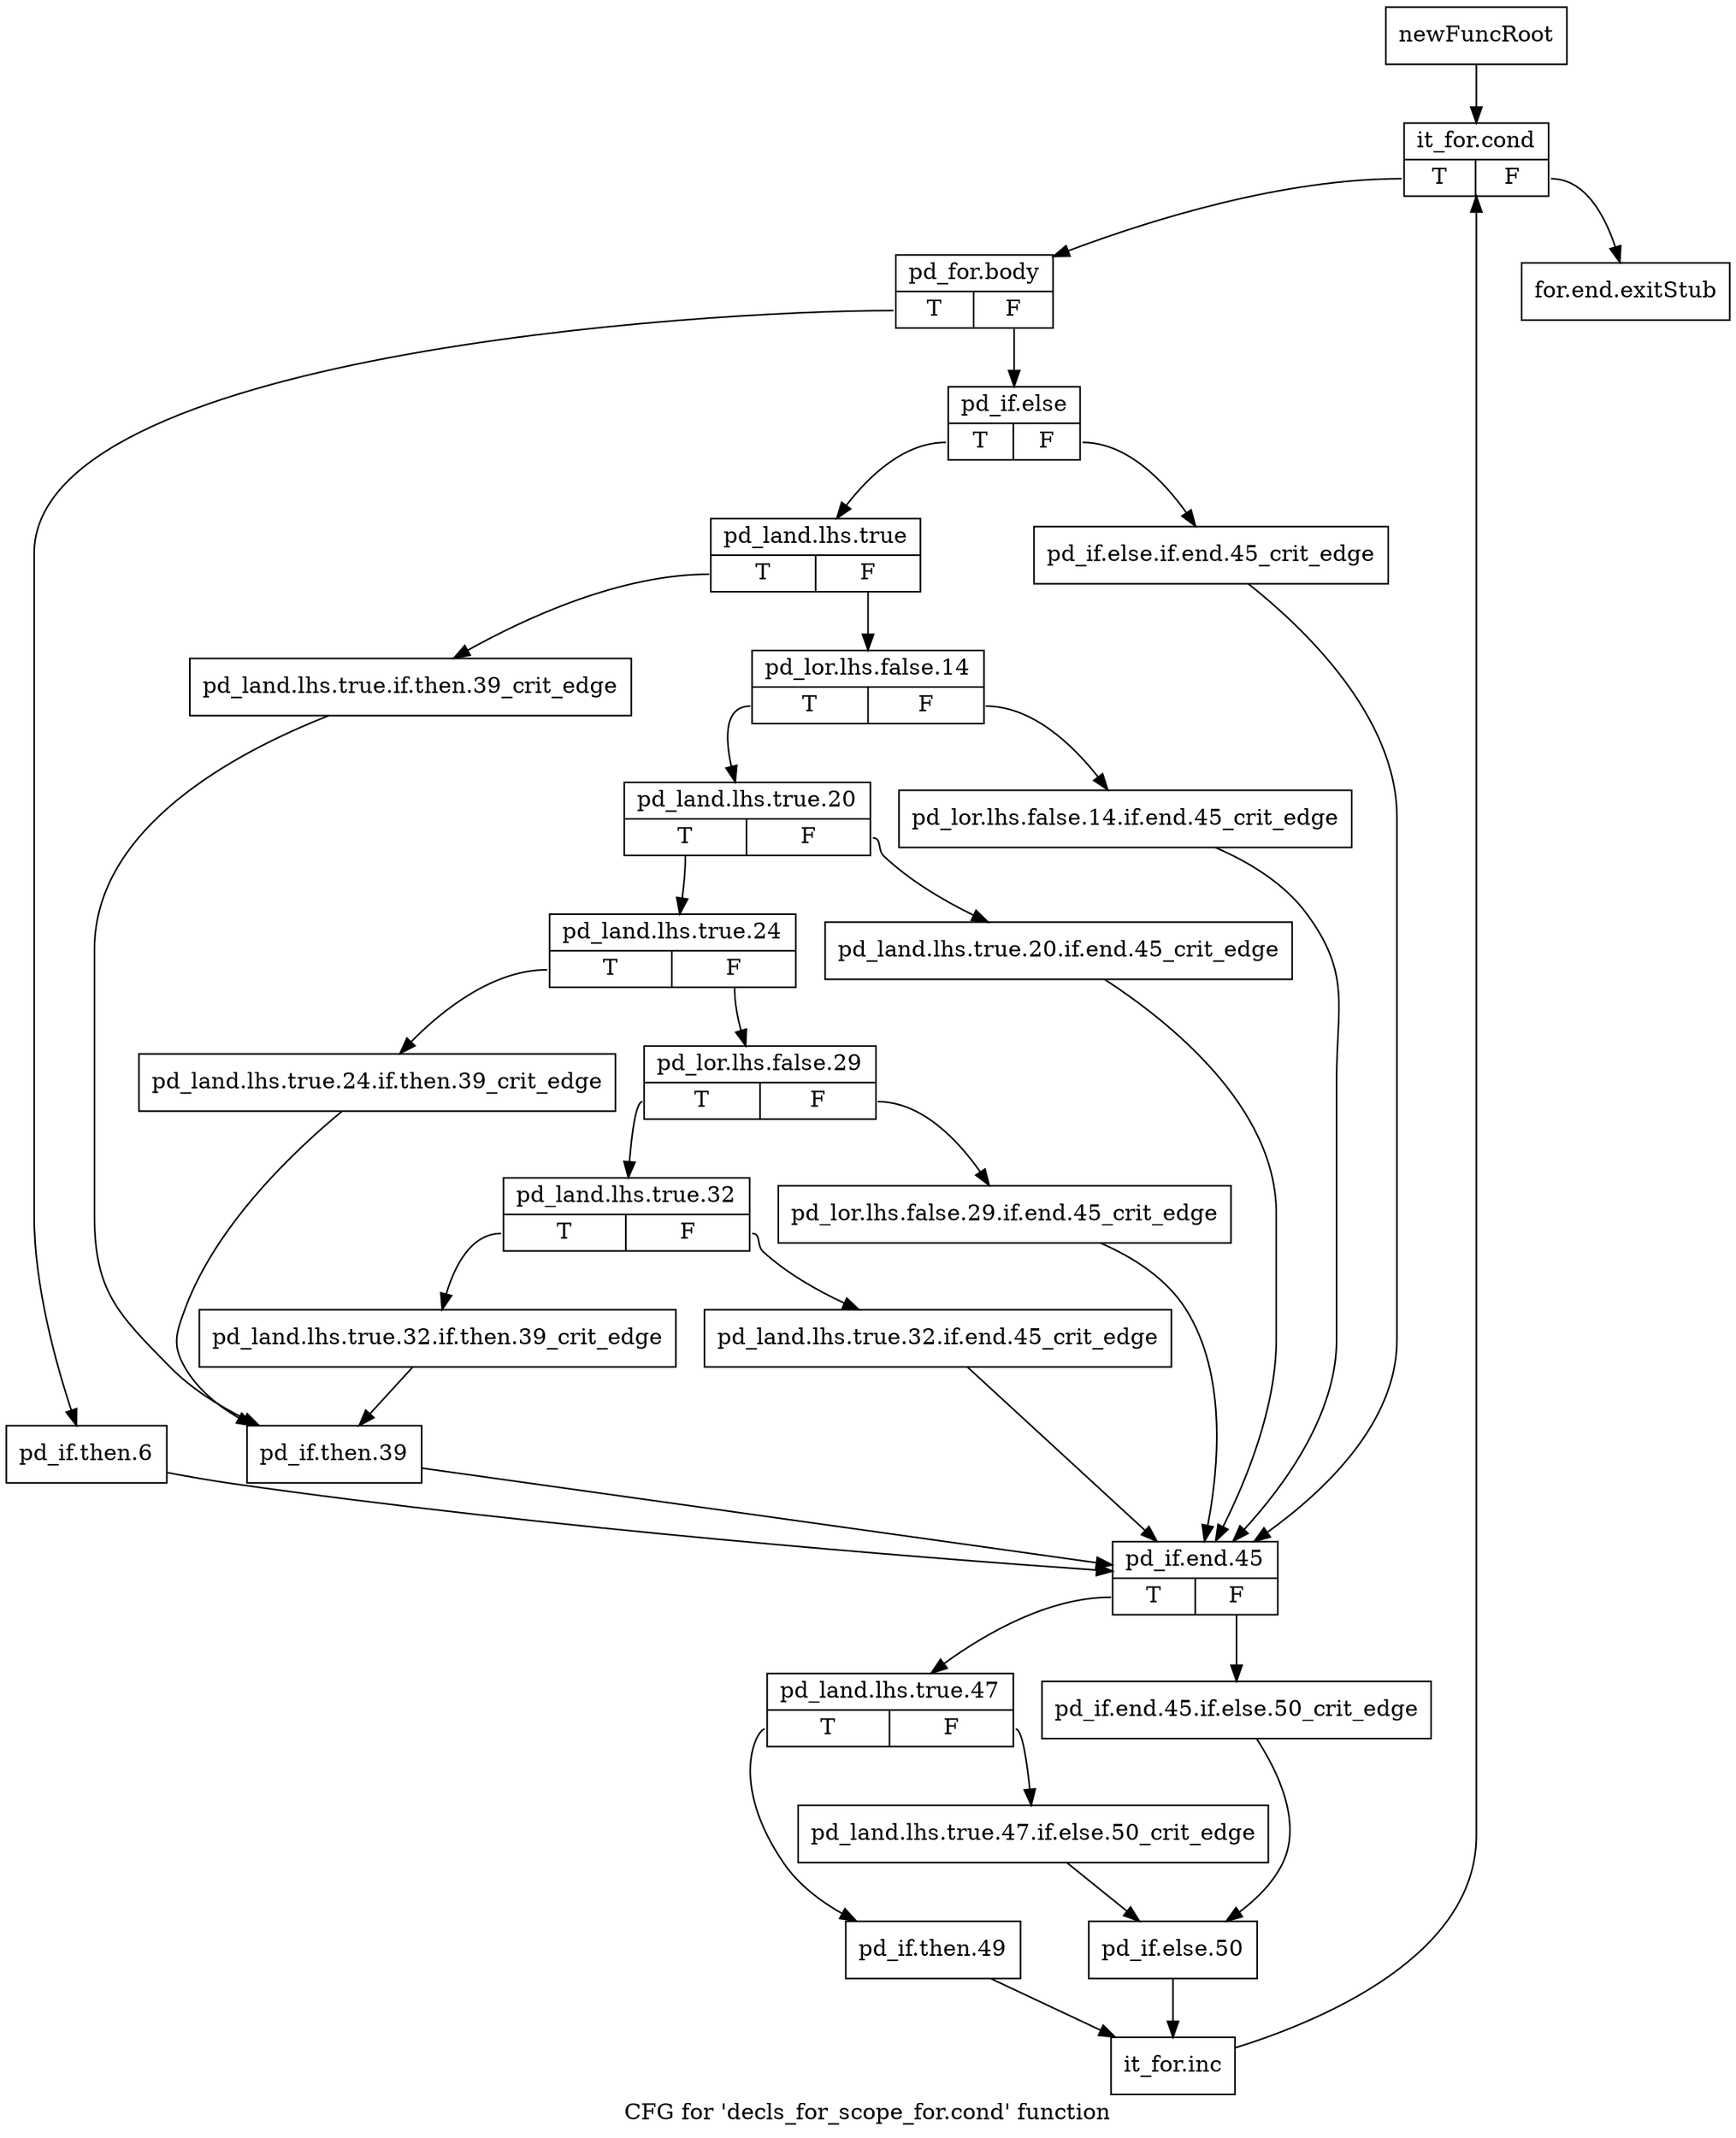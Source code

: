 digraph "CFG for 'decls_for_scope_for.cond' function" {
	label="CFG for 'decls_for_scope_for.cond' function";

	Node0xabdf470 [shape=record,label="{newFuncRoot}"];
	Node0xabdf470 -> Node0xabdf510;
	Node0xabdf4c0 [shape=record,label="{for.end.exitStub}"];
	Node0xabdf510 [shape=record,label="{it_for.cond|{<s0>T|<s1>F}}"];
	Node0xabdf510:s0 -> Node0xabdf560;
	Node0xabdf510:s1 -> Node0xabdf4c0;
	Node0xabdf560 [shape=record,label="{pd_for.body|{<s0>T|<s1>F}}"];
	Node0xabdf560:s0 -> Node0xabdfab0;
	Node0xabdf560:s1 -> Node0xabdf5b0;
	Node0xabdf5b0 [shape=record,label="{pd_if.else|{<s0>T|<s1>F}}"];
	Node0xabdf5b0:s0 -> Node0xabdf650;
	Node0xabdf5b0:s1 -> Node0xabdf600;
	Node0xabdf600 [shape=record,label="{pd_if.else.if.end.45_crit_edge}"];
	Node0xabdf600 -> Node0xabdfb00;
	Node0xabdf650 [shape=record,label="{pd_land.lhs.true|{<s0>T|<s1>F}}"];
	Node0xabdf650:s0 -> Node0xabdfa10;
	Node0xabdf650:s1 -> Node0xabdf6a0;
	Node0xabdf6a0 [shape=record,label="{pd_lor.lhs.false.14|{<s0>T|<s1>F}}"];
	Node0xabdf6a0:s0 -> Node0xabdf740;
	Node0xabdf6a0:s1 -> Node0xabdf6f0;
	Node0xabdf6f0 [shape=record,label="{pd_lor.lhs.false.14.if.end.45_crit_edge}"];
	Node0xabdf6f0 -> Node0xabdfb00;
	Node0xabdf740 [shape=record,label="{pd_land.lhs.true.20|{<s0>T|<s1>F}}"];
	Node0xabdf740:s0 -> Node0xabdf7e0;
	Node0xabdf740:s1 -> Node0xabdf790;
	Node0xabdf790 [shape=record,label="{pd_land.lhs.true.20.if.end.45_crit_edge}"];
	Node0xabdf790 -> Node0xabdfb00;
	Node0xabdf7e0 [shape=record,label="{pd_land.lhs.true.24|{<s0>T|<s1>F}}"];
	Node0xabdf7e0:s0 -> Node0xabdf9c0;
	Node0xabdf7e0:s1 -> Node0xabdf830;
	Node0xabdf830 [shape=record,label="{pd_lor.lhs.false.29|{<s0>T|<s1>F}}"];
	Node0xabdf830:s0 -> Node0xabdf8d0;
	Node0xabdf830:s1 -> Node0xabdf880;
	Node0xabdf880 [shape=record,label="{pd_lor.lhs.false.29.if.end.45_crit_edge}"];
	Node0xabdf880 -> Node0xabdfb00;
	Node0xabdf8d0 [shape=record,label="{pd_land.lhs.true.32|{<s0>T|<s1>F}}"];
	Node0xabdf8d0:s0 -> Node0xabdf970;
	Node0xabdf8d0:s1 -> Node0xabdf920;
	Node0xabdf920 [shape=record,label="{pd_land.lhs.true.32.if.end.45_crit_edge}"];
	Node0xabdf920 -> Node0xabdfb00;
	Node0xabdf970 [shape=record,label="{pd_land.lhs.true.32.if.then.39_crit_edge}"];
	Node0xabdf970 -> Node0xabdfa60;
	Node0xabdf9c0 [shape=record,label="{pd_land.lhs.true.24.if.then.39_crit_edge}"];
	Node0xabdf9c0 -> Node0xabdfa60;
	Node0xabdfa10 [shape=record,label="{pd_land.lhs.true.if.then.39_crit_edge}"];
	Node0xabdfa10 -> Node0xabdfa60;
	Node0xabdfa60 [shape=record,label="{pd_if.then.39}"];
	Node0xabdfa60 -> Node0xabdfb00;
	Node0xabdfab0 [shape=record,label="{pd_if.then.6}"];
	Node0xabdfab0 -> Node0xabdfb00;
	Node0xabdfb00 [shape=record,label="{pd_if.end.45|{<s0>T|<s1>F}}"];
	Node0xabdfb00:s0 -> Node0xabdfba0;
	Node0xabdfb00:s1 -> Node0xabdfb50;
	Node0xabdfb50 [shape=record,label="{pd_if.end.45.if.else.50_crit_edge}"];
	Node0xabdfb50 -> Node0xabdfc40;
	Node0xabdfba0 [shape=record,label="{pd_land.lhs.true.47|{<s0>T|<s1>F}}"];
	Node0xabdfba0:s0 -> Node0xabdfc90;
	Node0xabdfba0:s1 -> Node0xabdfbf0;
	Node0xabdfbf0 [shape=record,label="{pd_land.lhs.true.47.if.else.50_crit_edge}"];
	Node0xabdfbf0 -> Node0xabdfc40;
	Node0xabdfc40 [shape=record,label="{pd_if.else.50}"];
	Node0xabdfc40 -> Node0xabdfce0;
	Node0xabdfc90 [shape=record,label="{pd_if.then.49}"];
	Node0xabdfc90 -> Node0xabdfce0;
	Node0xabdfce0 [shape=record,label="{it_for.inc}"];
	Node0xabdfce0 -> Node0xabdf510;
}
